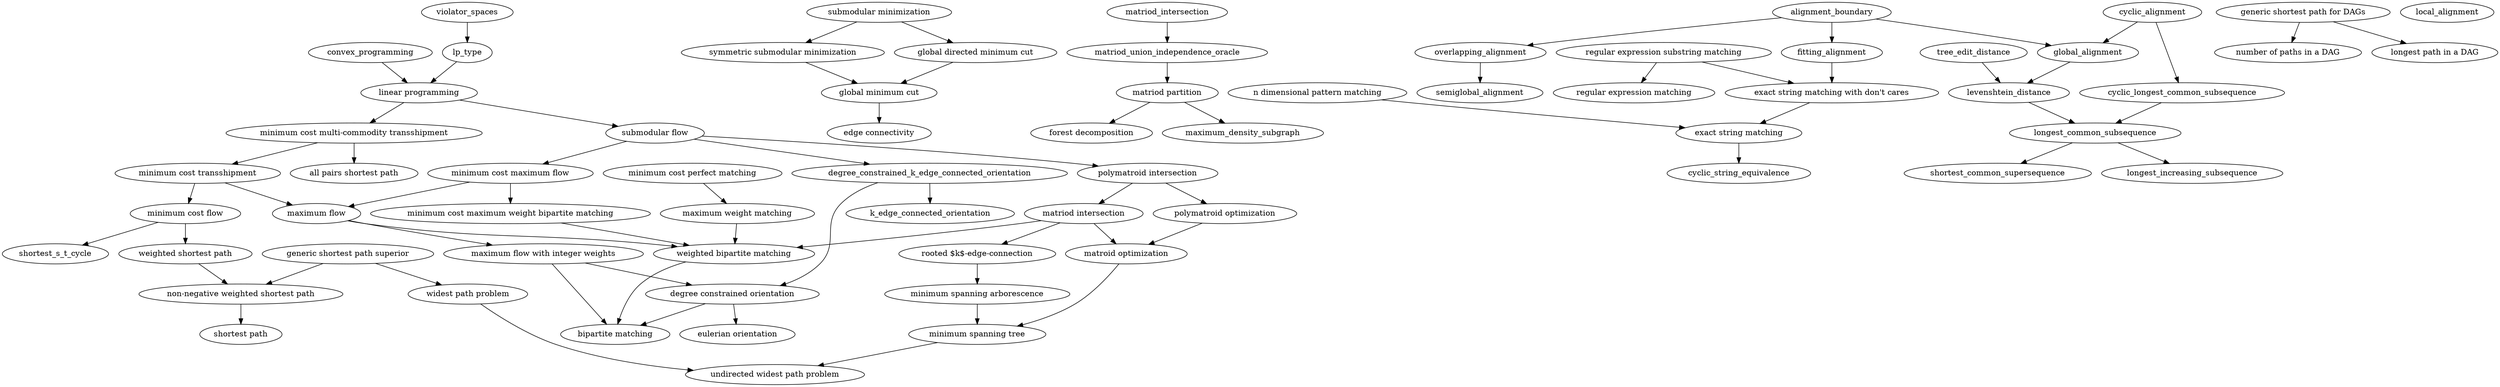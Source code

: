digraph {
  // weakly polynomial
  convex_programming -> linear_programming;
  lp_type -> linear_programming;
  violator_spaces -> lp_type;
  // optimization problems
  min_cost_multi_commodity_transshipment [label="minimum cost multi-commodity transshipment"];
  max_flow [label="maximum flow"];
  weighted_bipartite_matching [label="weighted bipartite matching"];
  bipartite_matching [label="bipartite matching"];
  min_cost_max_flow [label="minimum cost maximum flow"];
  shortest_path_nonneg_weight [label="non-negative weighted shortest path"]
  shortest_path_weight [label="weighted shortest path"];
  shortest_path [label="shortest path"];
  min_cost_max_bipartite_matching [label="minimum cost maximum weight bipartite matching"];
  weighted_matching [label="maximum weight matching"];
  min_cost_perfect_matching [label="minimum cost perfect matching"];

  submodular_flow [label="submodular flow"];
  polymatroid_intersection [label="polymatroid intersection"];
  linear_programming [label="linear programming"];
  all_pairs_shortest_path [label="all pairs shortest path"];
  min_cost_flow [label="minimum cost flow"];
  min_cost_trans [label="minimum cost transshipment"];
  degree_constrained_orientation [label="degree constrained orientation"];
  max_flow_int [label="maximum flow with integer weights"];
  submodular_min [label="submodular minimization"];
  symmetric_submodular_min [label="symmetric submodular minimization"];
  
  submodular_flow -> degree_constrained_k_edge_connected_orientation;
  degree_constrained_k_edge_connected_orientation -> k_edge_connected_orientation;
  degree_constrained_k_edge_connected_orientation -> degree_constrained_orientation;
  submodular_flow -> min_cost_max_flow;
  submodular_min -> symmetric_submodular_min;
  submodular_min -> directed_min_cut;
  symmetric_submodular_min -> min_cut;
  min_cost_multi_commodity_transshipment -> min_cost_trans;
  min_cost_multi_commodity_transshipment -> all_pairs_shortest_path;
  min_cost_trans -> max_flow;
  max_flow -> max_flow_int;
  max_flow -> weighted_bipartite_matching;
  weighted_bipartite_matching -> bipartite_matching;
  max_flow_int -> bipartite_matching;
  min_cost_max_flow -> max_flow;
  min_cost_max_flow -> min_cost_max_bipartite_matching;
  min_cost_max_bipartite_matching -> weighted_bipartite_matching;
  min_cost_trans  -> min_cost_flow;
  min_cost_flow -> shortest_path_weight;
  submodular_flow -> polymatroid_intersection;
  linear_programming -> submodular_flow;
  linear_programming -> min_cost_multi_commodity_transshipment;
  shortest_path_weight -> shortest_path_nonneg_weight;
  shortest_path_nonneg_weight -> shortest_path;
  max_flow_int -> degree_constrained_orientation;
  degree_constrained_orientation -> bipartite_matching;
  degree_constrained_orientation -> eulerian_orientation;
  min_cost_perfect_matching -> weighted_matching;
  weighted_matching -> weighted_bipartite_matching;
  
  min_cost_flow -> shortest_s_t_cycle;
    
  // matroids
  polymatroid_intersection [label="polymatroid intersection"];
  polymatroid_optimization [label="polymatroid optimization"];
  minimum_spanning_arborescence [label="minimum spanning arborescence"];
  matroid_optimization [label="matroid optimization"];
  matroid_intersection [label="matriod intersection"];
  minimum_spanning_tree [label="minimum spanning tree"];
  matriod_partition [label="matriod partition"];
  forest_decomposition [label="forest decomposition"];
  minimum_spanning_arborescence [label="minimum spanning arborescence"];
  rooted_k_edge_connection [label="rooted $k$-edge-connection"];
  
  polymatroid_intersection -> polymatroid_optimization;
  polymatroid_intersection -> matroid_intersection;
  polymatroid_optimization -> matroid_optimization;
  matroid_intersection -> matroid_optimization -> minimum_spanning_tree; 
  matroid_intersection -> weighted_bipartite_matching;
  matroid_intersection -> rooted_k_edge_connection;
  matriod_intersection -> matriod_union_independence_oracle;
  matriod_union_independence_oracle -> matriod_partition -> forest_decomposition;
  matriod_partition->maximum_density_subgraph;
  rooted_k_edge_connection -> minimum_spanning_arborescence;
  minimum_spanning_arborescence -> minimum_spanning_tree;

  eulerian_orientation [label="eulerian orientation"];
  directed_min_cut [label="global directed minimum cut"];
  min_cut [label="global minimum cut"];
  edge_connectivity [label="edge connectivity"];
  directed_min_cut -> min_cut;
  min_cut -> edge_connectivity;

  // String matching problems
  exact_string_matching [label="exact string matching"];
  n_dimensional_pattern_matching [label="n dimensional pattern matching"];
  exact_string_matching_with_dont_cares [label="exact string matching with don't cares"];
  regular_expression_matching [label="regular expression matching"];
  regular_expression_substring_matching [label="regular expression substring matching"];
  regular_expression_substring_matching -> exact_string_matching_with_dont_cares;
  regular_expression_substring_matching -> regular_expression_matching;
  exact_string_matching_with_dont_cares -> exact_string_matching;
  n_dimensional_pattern_matching -> exact_string_matching;

  // DP
  generic_shortest_path_superior [label="generic shortest path superior"];
  generic_shortest_path_dag [label="generic shortest path for DAGs"];
  count_paths_dag [label="number of paths in a DAG"];
  longest_path_dag [label="longest path in a DAG"];
  
  widest_path [label="widest path problem"];
  undirected_widest_path [label="undirected widest path problem"];
  
  generic_shortest_path_superior -> widest_path;
  widest_path -> undirected_widest_path;
  //all_pairs_widest_path;
  minimum_spanning_tree -> undirected_widest_path;
  generic_shortest_path_superior -> shortest_path_nonneg_weight;
  generic_shortest_path_dag -> count_paths_dag;
  generic_shortest_path_dag -> longest_path_dag;
  
  // Sequence Alignment
  cyclic_alignment -> global_alignment;
  cyclic_alignment -> cyclic_longest_common_subsequence;
  alignment_boundary -> global_alignment;
  local_alignment;
  tree_edit_distance -> levenshtein_distance;
  global_alignment -> levenshtein_distance -> longest_common_subsequence;
  alignment_boundary -> fitting_alignment;
  alignment_boundary -> overlapping_alignment -> semiglobal_alignment;
  fitting_alignment -> exact_string_matching_with_dont_cares;
  exact_string_matching -> cyclic_string_equivalence;
  cyclic_longest_common_subsequence -> longest_common_subsequence -> longest_increasing_subsequence
  longest_common_subsequence -> shortest_common_supersequence;
  
  // Done
  // sequential knapsack
  
  // Todo
  // Modular decomposition http://en.wikipedia.org/wiki/Modular_decomposition
  // reconize total unimodularity 
  // stable matching(bipartite), egalitarian(maximum weight), minimum regret, stable roommate problem.
  // tree isomorphism
  // k-cores

  // The Generalized Distributive Law
  // http://cstheory.stackexchange.com/questions/750/have-any-generalizations-of-maximum-weight-matching-been-studied
  //longest_alternating_subsequence
}